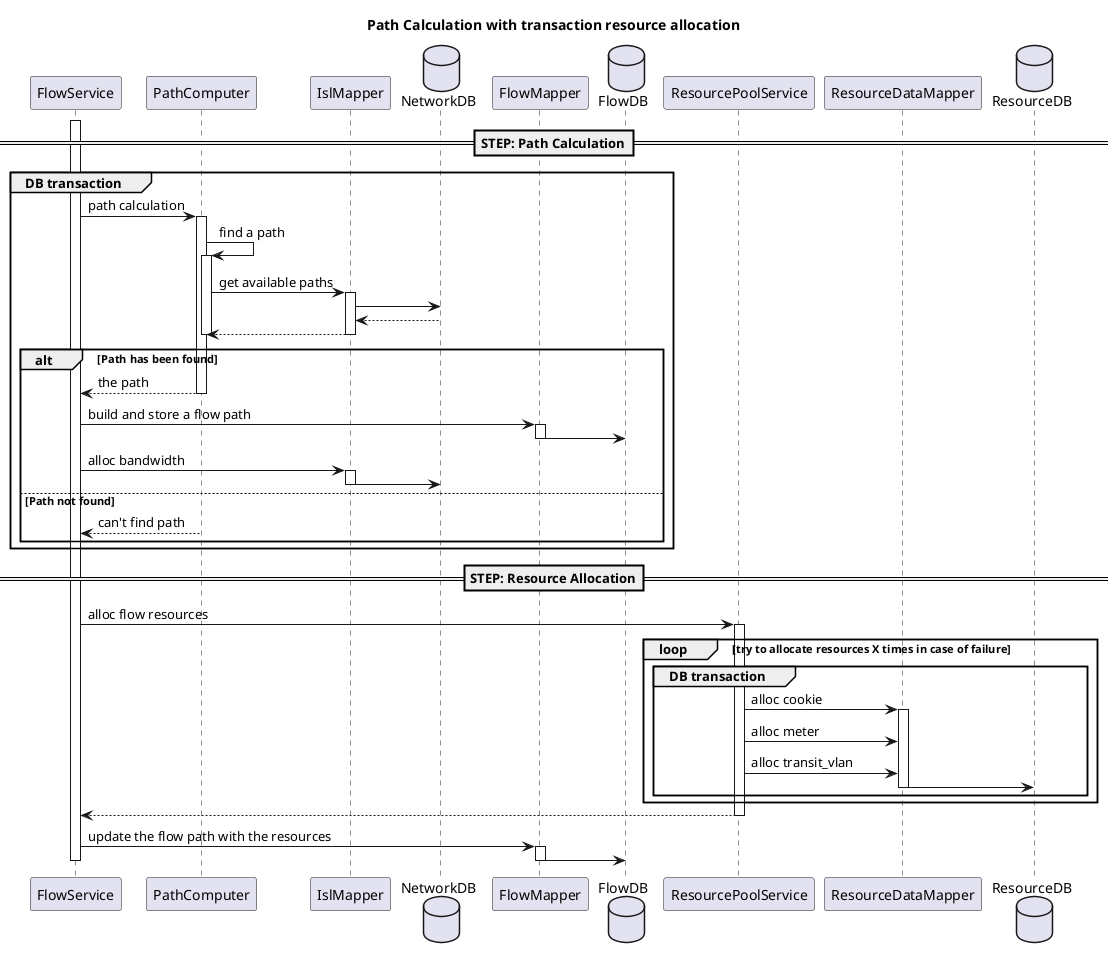 @startuml
title Path Calculation with transaction resource allocation

participant FlowService
participant PathComputer
participant IslMapper
database NetworkDB
participant FlowMapper
database FlowDB
participant ResourcePoolService
participant ResourceDataMapper
database ResourceDB


==STEP: Path Calculation==
activate FlowService
group DB transaction
    FlowService -> PathComputer : path calculation
    activate PathComputer
    PathComputer -> PathComputer : find a path
    activate PathComputer
    PathComputer -> IslMapper : get available paths
    activate IslMapper
    IslMapper -> NetworkDB
    IslMapper <-- NetworkDB
    PathComputer <-- IslMapper
    deactivate IslMapper
    deactivate PathComputer
    alt Path has been found
        FlowService <-- PathComputer : the path
        deactivate PathComputer

        FlowService -> FlowMapper : build and store a flow path
        activate FlowMapper
        FlowMapper -> FlowDB
        deactivate FlowMapper
        FlowService -> IslMapper : alloc bandwidth
        activate IslMapper
        IslMapper -> NetworkDB
        deactivate IslMapper
    else Path not found
        FlowService <-- PathComputer : can't find path
    end
end

==STEP: Resource Allocation==

FlowService -> ResourcePoolService : alloc flow resources
activate ResourcePoolService
loop try to allocate resources X times in case of failure
    group DB transaction
        ResourcePoolService -> ResourceDataMapper : alloc cookie
        activate ResourceDataMapper
        ResourcePoolService -> ResourceDataMapper : alloc meter
        ResourcePoolService -> ResourceDataMapper : alloc transit_vlan
        ResourceDataMapper -> ResourceDB
        deactivate ResourceDataMapper
    end
end
FlowService <-- ResourcePoolService
deactivate ResourcePoolService
FlowService -> FlowMapper : update the flow path with the resources
activate FlowMapper
FlowMapper -> FlowDB
deactivate FlowMapper
deactivate FlowService
@enduml

